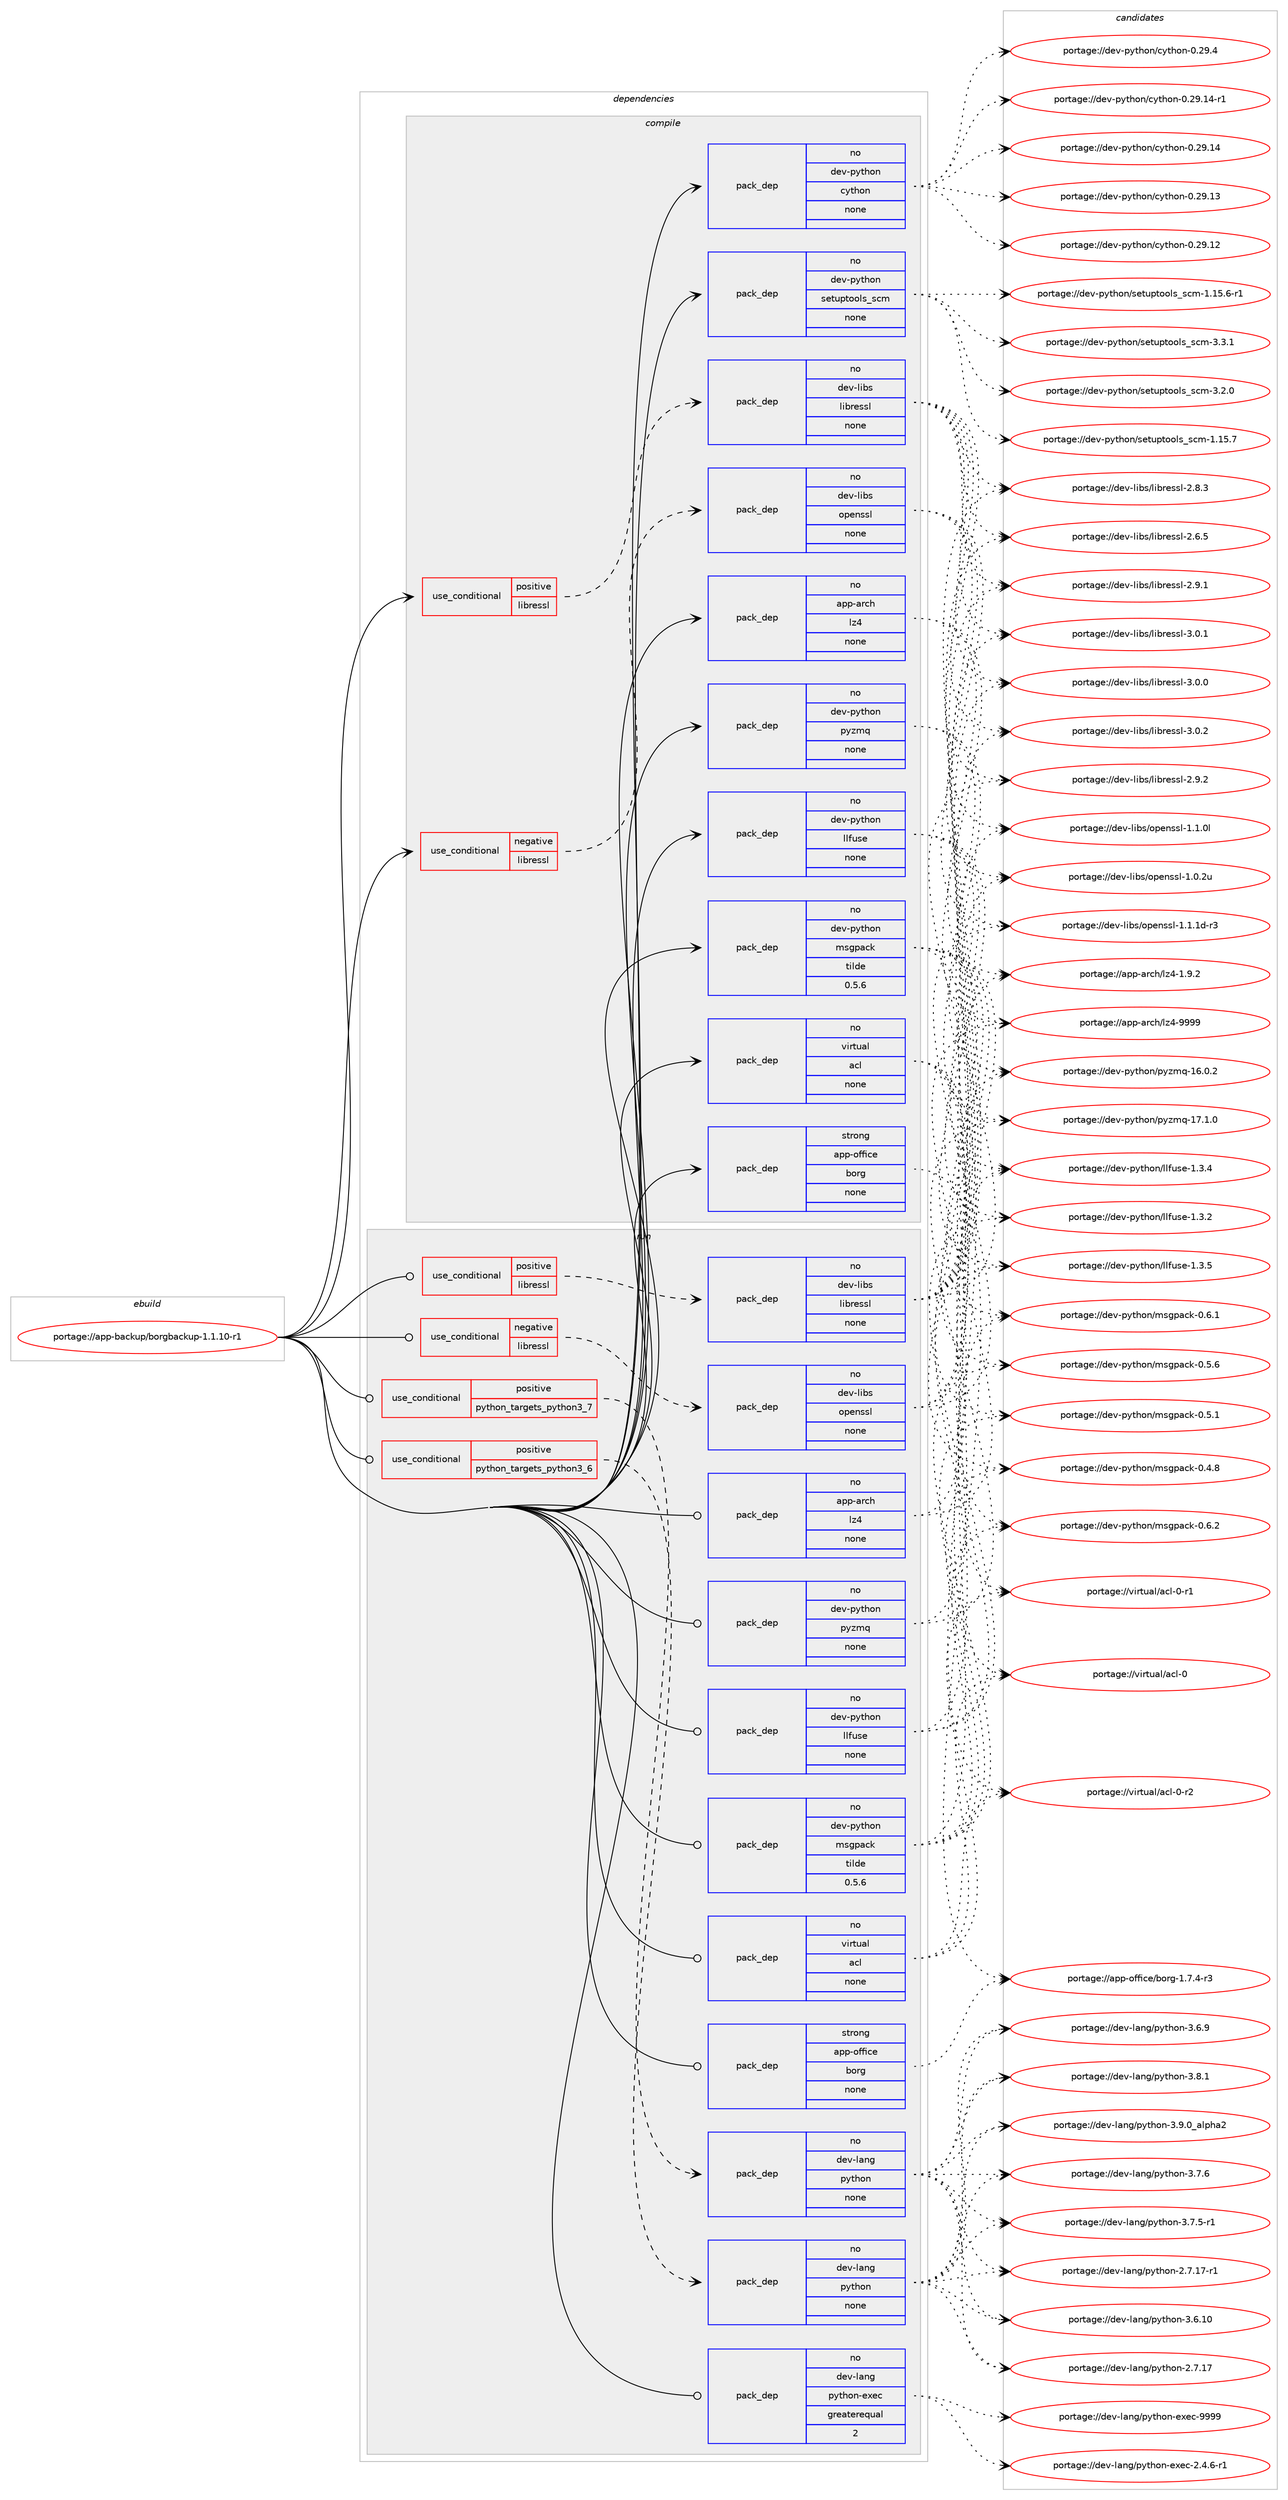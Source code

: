 digraph prolog {

# *************
# Graph options
# *************

newrank=true;
concentrate=true;
compound=true;
graph [rankdir=LR,fontname=Helvetica,fontsize=10,ranksep=1.5];#, ranksep=2.5, nodesep=0.2];
edge  [arrowhead=vee];
node  [fontname=Helvetica,fontsize=10];

# **********
# The ebuild
# **********

subgraph cluster_leftcol {
color=gray;
label=<<i>ebuild</i>>;
id [label="portage://app-backup/borgbackup-1.1.10-r1", color=red, width=4, href="../app-backup/borgbackup-1.1.10-r1.svg"];
}

# ****************
# The dependencies
# ****************

subgraph cluster_midcol {
color=gray;
label=<<i>dependencies</i>>;
subgraph cluster_compile {
fillcolor="#eeeeee";
style=filled;
label=<<i>compile</i>>;
subgraph cond152198 {
dependency646247 [label=<<TABLE BORDER="0" CELLBORDER="1" CELLSPACING="0" CELLPADDING="4"><TR><TD ROWSPAN="3" CELLPADDING="10">use_conditional</TD></TR><TR><TD>negative</TD></TR><TR><TD>libressl</TD></TR></TABLE>>, shape=none, color=red];
subgraph pack485454 {
dependency646248 [label=<<TABLE BORDER="0" CELLBORDER="1" CELLSPACING="0" CELLPADDING="4" WIDTH="220"><TR><TD ROWSPAN="6" CELLPADDING="30">pack_dep</TD></TR><TR><TD WIDTH="110">no</TD></TR><TR><TD>dev-libs</TD></TR><TR><TD>openssl</TD></TR><TR><TD>none</TD></TR><TR><TD></TD></TR></TABLE>>, shape=none, color=blue];
}
dependency646247:e -> dependency646248:w [weight=20,style="dashed",arrowhead="vee"];
}
id:e -> dependency646247:w [weight=20,style="solid",arrowhead="vee"];
subgraph cond152199 {
dependency646249 [label=<<TABLE BORDER="0" CELLBORDER="1" CELLSPACING="0" CELLPADDING="4"><TR><TD ROWSPAN="3" CELLPADDING="10">use_conditional</TD></TR><TR><TD>positive</TD></TR><TR><TD>libressl</TD></TR></TABLE>>, shape=none, color=red];
subgraph pack485455 {
dependency646250 [label=<<TABLE BORDER="0" CELLBORDER="1" CELLSPACING="0" CELLPADDING="4" WIDTH="220"><TR><TD ROWSPAN="6" CELLPADDING="30">pack_dep</TD></TR><TR><TD WIDTH="110">no</TD></TR><TR><TD>dev-libs</TD></TR><TR><TD>libressl</TD></TR><TR><TD>none</TD></TR><TR><TD></TD></TR></TABLE>>, shape=none, color=blue];
}
dependency646249:e -> dependency646250:w [weight=20,style="dashed",arrowhead="vee"];
}
id:e -> dependency646249:w [weight=20,style="solid",arrowhead="vee"];
subgraph pack485456 {
dependency646251 [label=<<TABLE BORDER="0" CELLBORDER="1" CELLSPACING="0" CELLPADDING="4" WIDTH="220"><TR><TD ROWSPAN="6" CELLPADDING="30">pack_dep</TD></TR><TR><TD WIDTH="110">no</TD></TR><TR><TD>app-arch</TD></TR><TR><TD>lz4</TD></TR><TR><TD>none</TD></TR><TR><TD></TD></TR></TABLE>>, shape=none, color=blue];
}
id:e -> dependency646251:w [weight=20,style="solid",arrowhead="vee"];
subgraph pack485457 {
dependency646252 [label=<<TABLE BORDER="0" CELLBORDER="1" CELLSPACING="0" CELLPADDING="4" WIDTH="220"><TR><TD ROWSPAN="6" CELLPADDING="30">pack_dep</TD></TR><TR><TD WIDTH="110">no</TD></TR><TR><TD>dev-python</TD></TR><TR><TD>cython</TD></TR><TR><TD>none</TD></TR><TR><TD></TD></TR></TABLE>>, shape=none, color=blue];
}
id:e -> dependency646252:w [weight=20,style="solid",arrowhead="vee"];
subgraph pack485458 {
dependency646253 [label=<<TABLE BORDER="0" CELLBORDER="1" CELLSPACING="0" CELLPADDING="4" WIDTH="220"><TR><TD ROWSPAN="6" CELLPADDING="30">pack_dep</TD></TR><TR><TD WIDTH="110">no</TD></TR><TR><TD>dev-python</TD></TR><TR><TD>llfuse</TD></TR><TR><TD>none</TD></TR><TR><TD></TD></TR></TABLE>>, shape=none, color=blue];
}
id:e -> dependency646253:w [weight=20,style="solid",arrowhead="vee"];
subgraph pack485459 {
dependency646254 [label=<<TABLE BORDER="0" CELLBORDER="1" CELLSPACING="0" CELLPADDING="4" WIDTH="220"><TR><TD ROWSPAN="6" CELLPADDING="30">pack_dep</TD></TR><TR><TD WIDTH="110">no</TD></TR><TR><TD>dev-python</TD></TR><TR><TD>msgpack</TD></TR><TR><TD>tilde</TD></TR><TR><TD>0.5.6</TD></TR></TABLE>>, shape=none, color=blue];
}
id:e -> dependency646254:w [weight=20,style="solid",arrowhead="vee"];
subgraph pack485460 {
dependency646255 [label=<<TABLE BORDER="0" CELLBORDER="1" CELLSPACING="0" CELLPADDING="4" WIDTH="220"><TR><TD ROWSPAN="6" CELLPADDING="30">pack_dep</TD></TR><TR><TD WIDTH="110">no</TD></TR><TR><TD>dev-python</TD></TR><TR><TD>pyzmq</TD></TR><TR><TD>none</TD></TR><TR><TD></TD></TR></TABLE>>, shape=none, color=blue];
}
id:e -> dependency646255:w [weight=20,style="solid",arrowhead="vee"];
subgraph pack485461 {
dependency646256 [label=<<TABLE BORDER="0" CELLBORDER="1" CELLSPACING="0" CELLPADDING="4" WIDTH="220"><TR><TD ROWSPAN="6" CELLPADDING="30">pack_dep</TD></TR><TR><TD WIDTH="110">no</TD></TR><TR><TD>dev-python</TD></TR><TR><TD>setuptools_scm</TD></TR><TR><TD>none</TD></TR><TR><TD></TD></TR></TABLE>>, shape=none, color=blue];
}
id:e -> dependency646256:w [weight=20,style="solid",arrowhead="vee"];
subgraph pack485462 {
dependency646257 [label=<<TABLE BORDER="0" CELLBORDER="1" CELLSPACING="0" CELLPADDING="4" WIDTH="220"><TR><TD ROWSPAN="6" CELLPADDING="30">pack_dep</TD></TR><TR><TD WIDTH="110">no</TD></TR><TR><TD>virtual</TD></TR><TR><TD>acl</TD></TR><TR><TD>none</TD></TR><TR><TD></TD></TR></TABLE>>, shape=none, color=blue];
}
id:e -> dependency646257:w [weight=20,style="solid",arrowhead="vee"];
subgraph pack485463 {
dependency646258 [label=<<TABLE BORDER="0" CELLBORDER="1" CELLSPACING="0" CELLPADDING="4" WIDTH="220"><TR><TD ROWSPAN="6" CELLPADDING="30">pack_dep</TD></TR><TR><TD WIDTH="110">strong</TD></TR><TR><TD>app-office</TD></TR><TR><TD>borg</TD></TR><TR><TD>none</TD></TR><TR><TD></TD></TR></TABLE>>, shape=none, color=blue];
}
id:e -> dependency646258:w [weight=20,style="solid",arrowhead="vee"];
}
subgraph cluster_compileandrun {
fillcolor="#eeeeee";
style=filled;
label=<<i>compile and run</i>>;
}
subgraph cluster_run {
fillcolor="#eeeeee";
style=filled;
label=<<i>run</i>>;
subgraph cond152200 {
dependency646259 [label=<<TABLE BORDER="0" CELLBORDER="1" CELLSPACING="0" CELLPADDING="4"><TR><TD ROWSPAN="3" CELLPADDING="10">use_conditional</TD></TR><TR><TD>negative</TD></TR><TR><TD>libressl</TD></TR></TABLE>>, shape=none, color=red];
subgraph pack485464 {
dependency646260 [label=<<TABLE BORDER="0" CELLBORDER="1" CELLSPACING="0" CELLPADDING="4" WIDTH="220"><TR><TD ROWSPAN="6" CELLPADDING="30">pack_dep</TD></TR><TR><TD WIDTH="110">no</TD></TR><TR><TD>dev-libs</TD></TR><TR><TD>openssl</TD></TR><TR><TD>none</TD></TR><TR><TD></TD></TR></TABLE>>, shape=none, color=blue];
}
dependency646259:e -> dependency646260:w [weight=20,style="dashed",arrowhead="vee"];
}
id:e -> dependency646259:w [weight=20,style="solid",arrowhead="odot"];
subgraph cond152201 {
dependency646261 [label=<<TABLE BORDER="0" CELLBORDER="1" CELLSPACING="0" CELLPADDING="4"><TR><TD ROWSPAN="3" CELLPADDING="10">use_conditional</TD></TR><TR><TD>positive</TD></TR><TR><TD>libressl</TD></TR></TABLE>>, shape=none, color=red];
subgraph pack485465 {
dependency646262 [label=<<TABLE BORDER="0" CELLBORDER="1" CELLSPACING="0" CELLPADDING="4" WIDTH="220"><TR><TD ROWSPAN="6" CELLPADDING="30">pack_dep</TD></TR><TR><TD WIDTH="110">no</TD></TR><TR><TD>dev-libs</TD></TR><TR><TD>libressl</TD></TR><TR><TD>none</TD></TR><TR><TD></TD></TR></TABLE>>, shape=none, color=blue];
}
dependency646261:e -> dependency646262:w [weight=20,style="dashed",arrowhead="vee"];
}
id:e -> dependency646261:w [weight=20,style="solid",arrowhead="odot"];
subgraph cond152202 {
dependency646263 [label=<<TABLE BORDER="0" CELLBORDER="1" CELLSPACING="0" CELLPADDING="4"><TR><TD ROWSPAN="3" CELLPADDING="10">use_conditional</TD></TR><TR><TD>positive</TD></TR><TR><TD>python_targets_python3_6</TD></TR></TABLE>>, shape=none, color=red];
subgraph pack485466 {
dependency646264 [label=<<TABLE BORDER="0" CELLBORDER="1" CELLSPACING="0" CELLPADDING="4" WIDTH="220"><TR><TD ROWSPAN="6" CELLPADDING="30">pack_dep</TD></TR><TR><TD WIDTH="110">no</TD></TR><TR><TD>dev-lang</TD></TR><TR><TD>python</TD></TR><TR><TD>none</TD></TR><TR><TD></TD></TR></TABLE>>, shape=none, color=blue];
}
dependency646263:e -> dependency646264:w [weight=20,style="dashed",arrowhead="vee"];
}
id:e -> dependency646263:w [weight=20,style="solid",arrowhead="odot"];
subgraph cond152203 {
dependency646265 [label=<<TABLE BORDER="0" CELLBORDER="1" CELLSPACING="0" CELLPADDING="4"><TR><TD ROWSPAN="3" CELLPADDING="10">use_conditional</TD></TR><TR><TD>positive</TD></TR><TR><TD>python_targets_python3_7</TD></TR></TABLE>>, shape=none, color=red];
subgraph pack485467 {
dependency646266 [label=<<TABLE BORDER="0" CELLBORDER="1" CELLSPACING="0" CELLPADDING="4" WIDTH="220"><TR><TD ROWSPAN="6" CELLPADDING="30">pack_dep</TD></TR><TR><TD WIDTH="110">no</TD></TR><TR><TD>dev-lang</TD></TR><TR><TD>python</TD></TR><TR><TD>none</TD></TR><TR><TD></TD></TR></TABLE>>, shape=none, color=blue];
}
dependency646265:e -> dependency646266:w [weight=20,style="dashed",arrowhead="vee"];
}
id:e -> dependency646265:w [weight=20,style="solid",arrowhead="odot"];
subgraph pack485468 {
dependency646267 [label=<<TABLE BORDER="0" CELLBORDER="1" CELLSPACING="0" CELLPADDING="4" WIDTH="220"><TR><TD ROWSPAN="6" CELLPADDING="30">pack_dep</TD></TR><TR><TD WIDTH="110">no</TD></TR><TR><TD>app-arch</TD></TR><TR><TD>lz4</TD></TR><TR><TD>none</TD></TR><TR><TD></TD></TR></TABLE>>, shape=none, color=blue];
}
id:e -> dependency646267:w [weight=20,style="solid",arrowhead="odot"];
subgraph pack485469 {
dependency646268 [label=<<TABLE BORDER="0" CELLBORDER="1" CELLSPACING="0" CELLPADDING="4" WIDTH="220"><TR><TD ROWSPAN="6" CELLPADDING="30">pack_dep</TD></TR><TR><TD WIDTH="110">no</TD></TR><TR><TD>dev-lang</TD></TR><TR><TD>python-exec</TD></TR><TR><TD>greaterequal</TD></TR><TR><TD>2</TD></TR></TABLE>>, shape=none, color=blue];
}
id:e -> dependency646268:w [weight=20,style="solid",arrowhead="odot"];
subgraph pack485470 {
dependency646269 [label=<<TABLE BORDER="0" CELLBORDER="1" CELLSPACING="0" CELLPADDING="4" WIDTH="220"><TR><TD ROWSPAN="6" CELLPADDING="30">pack_dep</TD></TR><TR><TD WIDTH="110">no</TD></TR><TR><TD>dev-python</TD></TR><TR><TD>llfuse</TD></TR><TR><TD>none</TD></TR><TR><TD></TD></TR></TABLE>>, shape=none, color=blue];
}
id:e -> dependency646269:w [weight=20,style="solid",arrowhead="odot"];
subgraph pack485471 {
dependency646270 [label=<<TABLE BORDER="0" CELLBORDER="1" CELLSPACING="0" CELLPADDING="4" WIDTH="220"><TR><TD ROWSPAN="6" CELLPADDING="30">pack_dep</TD></TR><TR><TD WIDTH="110">no</TD></TR><TR><TD>dev-python</TD></TR><TR><TD>msgpack</TD></TR><TR><TD>tilde</TD></TR><TR><TD>0.5.6</TD></TR></TABLE>>, shape=none, color=blue];
}
id:e -> dependency646270:w [weight=20,style="solid",arrowhead="odot"];
subgraph pack485472 {
dependency646271 [label=<<TABLE BORDER="0" CELLBORDER="1" CELLSPACING="0" CELLPADDING="4" WIDTH="220"><TR><TD ROWSPAN="6" CELLPADDING="30">pack_dep</TD></TR><TR><TD WIDTH="110">no</TD></TR><TR><TD>dev-python</TD></TR><TR><TD>pyzmq</TD></TR><TR><TD>none</TD></TR><TR><TD></TD></TR></TABLE>>, shape=none, color=blue];
}
id:e -> dependency646271:w [weight=20,style="solid",arrowhead="odot"];
subgraph pack485473 {
dependency646272 [label=<<TABLE BORDER="0" CELLBORDER="1" CELLSPACING="0" CELLPADDING="4" WIDTH="220"><TR><TD ROWSPAN="6" CELLPADDING="30">pack_dep</TD></TR><TR><TD WIDTH="110">no</TD></TR><TR><TD>virtual</TD></TR><TR><TD>acl</TD></TR><TR><TD>none</TD></TR><TR><TD></TD></TR></TABLE>>, shape=none, color=blue];
}
id:e -> dependency646272:w [weight=20,style="solid",arrowhead="odot"];
subgraph pack485474 {
dependency646273 [label=<<TABLE BORDER="0" CELLBORDER="1" CELLSPACING="0" CELLPADDING="4" WIDTH="220"><TR><TD ROWSPAN="6" CELLPADDING="30">pack_dep</TD></TR><TR><TD WIDTH="110">strong</TD></TR><TR><TD>app-office</TD></TR><TR><TD>borg</TD></TR><TR><TD>none</TD></TR><TR><TD></TD></TR></TABLE>>, shape=none, color=blue];
}
id:e -> dependency646273:w [weight=20,style="solid",arrowhead="odot"];
}
}

# **************
# The candidates
# **************

subgraph cluster_choices {
rank=same;
color=gray;
label=<<i>candidates</i>>;

subgraph choice485454 {
color=black;
nodesep=1;
choice1001011184510810598115471111121011101151151084549464946491004511451 [label="portage://dev-libs/openssl-1.1.1d-r3", color=red, width=4,href="../dev-libs/openssl-1.1.1d-r3.svg"];
choice100101118451081059811547111112101110115115108454946494648108 [label="portage://dev-libs/openssl-1.1.0l", color=red, width=4,href="../dev-libs/openssl-1.1.0l.svg"];
choice100101118451081059811547111112101110115115108454946484650117 [label="portage://dev-libs/openssl-1.0.2u", color=red, width=4,href="../dev-libs/openssl-1.0.2u.svg"];
dependency646248:e -> choice1001011184510810598115471111121011101151151084549464946491004511451:w [style=dotted,weight="100"];
dependency646248:e -> choice100101118451081059811547111112101110115115108454946494648108:w [style=dotted,weight="100"];
dependency646248:e -> choice100101118451081059811547111112101110115115108454946484650117:w [style=dotted,weight="100"];
}
subgraph choice485455 {
color=black;
nodesep=1;
choice10010111845108105981154710810598114101115115108455146484650 [label="portage://dev-libs/libressl-3.0.2", color=red, width=4,href="../dev-libs/libressl-3.0.2.svg"];
choice10010111845108105981154710810598114101115115108455146484649 [label="portage://dev-libs/libressl-3.0.1", color=red, width=4,href="../dev-libs/libressl-3.0.1.svg"];
choice10010111845108105981154710810598114101115115108455146484648 [label="portage://dev-libs/libressl-3.0.0", color=red, width=4,href="../dev-libs/libressl-3.0.0.svg"];
choice10010111845108105981154710810598114101115115108455046574650 [label="portage://dev-libs/libressl-2.9.2", color=red, width=4,href="../dev-libs/libressl-2.9.2.svg"];
choice10010111845108105981154710810598114101115115108455046574649 [label="portage://dev-libs/libressl-2.9.1", color=red, width=4,href="../dev-libs/libressl-2.9.1.svg"];
choice10010111845108105981154710810598114101115115108455046564651 [label="portage://dev-libs/libressl-2.8.3", color=red, width=4,href="../dev-libs/libressl-2.8.3.svg"];
choice10010111845108105981154710810598114101115115108455046544653 [label="portage://dev-libs/libressl-2.6.5", color=red, width=4,href="../dev-libs/libressl-2.6.5.svg"];
dependency646250:e -> choice10010111845108105981154710810598114101115115108455146484650:w [style=dotted,weight="100"];
dependency646250:e -> choice10010111845108105981154710810598114101115115108455146484649:w [style=dotted,weight="100"];
dependency646250:e -> choice10010111845108105981154710810598114101115115108455146484648:w [style=dotted,weight="100"];
dependency646250:e -> choice10010111845108105981154710810598114101115115108455046574650:w [style=dotted,weight="100"];
dependency646250:e -> choice10010111845108105981154710810598114101115115108455046574649:w [style=dotted,weight="100"];
dependency646250:e -> choice10010111845108105981154710810598114101115115108455046564651:w [style=dotted,weight="100"];
dependency646250:e -> choice10010111845108105981154710810598114101115115108455046544653:w [style=dotted,weight="100"];
}
subgraph choice485456 {
color=black;
nodesep=1;
choice9711211245971149910447108122524557575757 [label="portage://app-arch/lz4-9999", color=red, width=4,href="../app-arch/lz4-9999.svg"];
choice971121124597114991044710812252454946574650 [label="portage://app-arch/lz4-1.9.2", color=red, width=4,href="../app-arch/lz4-1.9.2.svg"];
dependency646251:e -> choice9711211245971149910447108122524557575757:w [style=dotted,weight="100"];
dependency646251:e -> choice971121124597114991044710812252454946574650:w [style=dotted,weight="100"];
}
subgraph choice485457 {
color=black;
nodesep=1;
choice10010111845112121116104111110479912111610411111045484650574652 [label="portage://dev-python/cython-0.29.4", color=red, width=4,href="../dev-python/cython-0.29.4.svg"];
choice10010111845112121116104111110479912111610411111045484650574649524511449 [label="portage://dev-python/cython-0.29.14-r1", color=red, width=4,href="../dev-python/cython-0.29.14-r1.svg"];
choice1001011184511212111610411111047991211161041111104548465057464952 [label="portage://dev-python/cython-0.29.14", color=red, width=4,href="../dev-python/cython-0.29.14.svg"];
choice1001011184511212111610411111047991211161041111104548465057464951 [label="portage://dev-python/cython-0.29.13", color=red, width=4,href="../dev-python/cython-0.29.13.svg"];
choice1001011184511212111610411111047991211161041111104548465057464950 [label="portage://dev-python/cython-0.29.12", color=red, width=4,href="../dev-python/cython-0.29.12.svg"];
dependency646252:e -> choice10010111845112121116104111110479912111610411111045484650574652:w [style=dotted,weight="100"];
dependency646252:e -> choice10010111845112121116104111110479912111610411111045484650574649524511449:w [style=dotted,weight="100"];
dependency646252:e -> choice1001011184511212111610411111047991211161041111104548465057464952:w [style=dotted,weight="100"];
dependency646252:e -> choice1001011184511212111610411111047991211161041111104548465057464951:w [style=dotted,weight="100"];
dependency646252:e -> choice1001011184511212111610411111047991211161041111104548465057464950:w [style=dotted,weight="100"];
}
subgraph choice485458 {
color=black;
nodesep=1;
choice1001011184511212111610411111047108108102117115101454946514653 [label="portage://dev-python/llfuse-1.3.5", color=red, width=4,href="../dev-python/llfuse-1.3.5.svg"];
choice1001011184511212111610411111047108108102117115101454946514652 [label="portage://dev-python/llfuse-1.3.4", color=red, width=4,href="../dev-python/llfuse-1.3.4.svg"];
choice1001011184511212111610411111047108108102117115101454946514650 [label="portage://dev-python/llfuse-1.3.2", color=red, width=4,href="../dev-python/llfuse-1.3.2.svg"];
dependency646253:e -> choice1001011184511212111610411111047108108102117115101454946514653:w [style=dotted,weight="100"];
dependency646253:e -> choice1001011184511212111610411111047108108102117115101454946514652:w [style=dotted,weight="100"];
dependency646253:e -> choice1001011184511212111610411111047108108102117115101454946514650:w [style=dotted,weight="100"];
}
subgraph choice485459 {
color=black;
nodesep=1;
choice10010111845112121116104111110471091151031129799107454846544650 [label="portage://dev-python/msgpack-0.6.2", color=red, width=4,href="../dev-python/msgpack-0.6.2.svg"];
choice10010111845112121116104111110471091151031129799107454846544649 [label="portage://dev-python/msgpack-0.6.1", color=red, width=4,href="../dev-python/msgpack-0.6.1.svg"];
choice10010111845112121116104111110471091151031129799107454846534654 [label="portage://dev-python/msgpack-0.5.6", color=red, width=4,href="../dev-python/msgpack-0.5.6.svg"];
choice10010111845112121116104111110471091151031129799107454846534649 [label="portage://dev-python/msgpack-0.5.1", color=red, width=4,href="../dev-python/msgpack-0.5.1.svg"];
choice10010111845112121116104111110471091151031129799107454846524656 [label="portage://dev-python/msgpack-0.4.8", color=red, width=4,href="../dev-python/msgpack-0.4.8.svg"];
dependency646254:e -> choice10010111845112121116104111110471091151031129799107454846544650:w [style=dotted,weight="100"];
dependency646254:e -> choice10010111845112121116104111110471091151031129799107454846544649:w [style=dotted,weight="100"];
dependency646254:e -> choice10010111845112121116104111110471091151031129799107454846534654:w [style=dotted,weight="100"];
dependency646254:e -> choice10010111845112121116104111110471091151031129799107454846534649:w [style=dotted,weight="100"];
dependency646254:e -> choice10010111845112121116104111110471091151031129799107454846524656:w [style=dotted,weight="100"];
}
subgraph choice485460 {
color=black;
nodesep=1;
choice100101118451121211161041111104711212112210911345495546494648 [label="portage://dev-python/pyzmq-17.1.0", color=red, width=4,href="../dev-python/pyzmq-17.1.0.svg"];
choice100101118451121211161041111104711212112210911345495446484650 [label="portage://dev-python/pyzmq-16.0.2", color=red, width=4,href="../dev-python/pyzmq-16.0.2.svg"];
dependency646255:e -> choice100101118451121211161041111104711212112210911345495546494648:w [style=dotted,weight="100"];
dependency646255:e -> choice100101118451121211161041111104711212112210911345495446484650:w [style=dotted,weight="100"];
}
subgraph choice485461 {
color=black;
nodesep=1;
choice10010111845112121116104111110471151011161171121161111111081159511599109455146514649 [label="portage://dev-python/setuptools_scm-3.3.1", color=red, width=4,href="../dev-python/setuptools_scm-3.3.1.svg"];
choice10010111845112121116104111110471151011161171121161111111081159511599109455146504648 [label="portage://dev-python/setuptools_scm-3.2.0", color=red, width=4,href="../dev-python/setuptools_scm-3.2.0.svg"];
choice1001011184511212111610411111047115101116117112116111111108115951159910945494649534655 [label="portage://dev-python/setuptools_scm-1.15.7", color=red, width=4,href="../dev-python/setuptools_scm-1.15.7.svg"];
choice10010111845112121116104111110471151011161171121161111111081159511599109454946495346544511449 [label="portage://dev-python/setuptools_scm-1.15.6-r1", color=red, width=4,href="../dev-python/setuptools_scm-1.15.6-r1.svg"];
dependency646256:e -> choice10010111845112121116104111110471151011161171121161111111081159511599109455146514649:w [style=dotted,weight="100"];
dependency646256:e -> choice10010111845112121116104111110471151011161171121161111111081159511599109455146504648:w [style=dotted,weight="100"];
dependency646256:e -> choice1001011184511212111610411111047115101116117112116111111108115951159910945494649534655:w [style=dotted,weight="100"];
dependency646256:e -> choice10010111845112121116104111110471151011161171121161111111081159511599109454946495346544511449:w [style=dotted,weight="100"];
}
subgraph choice485462 {
color=black;
nodesep=1;
choice1181051141161179710847979910845484511450 [label="portage://virtual/acl-0-r2", color=red, width=4,href="../virtual/acl-0-r2.svg"];
choice1181051141161179710847979910845484511449 [label="portage://virtual/acl-0-r1", color=red, width=4,href="../virtual/acl-0-r1.svg"];
choice118105114116117971084797991084548 [label="portage://virtual/acl-0", color=red, width=4,href="../virtual/acl-0.svg"];
dependency646257:e -> choice1181051141161179710847979910845484511450:w [style=dotted,weight="100"];
dependency646257:e -> choice1181051141161179710847979910845484511449:w [style=dotted,weight="100"];
dependency646257:e -> choice118105114116117971084797991084548:w [style=dotted,weight="100"];
}
subgraph choice485463 {
color=black;
nodesep=1;
choice97112112451111021021059910147981111141034549465546524511451 [label="portage://app-office/borg-1.7.4-r3", color=red, width=4,href="../app-office/borg-1.7.4-r3.svg"];
dependency646258:e -> choice97112112451111021021059910147981111141034549465546524511451:w [style=dotted,weight="100"];
}
subgraph choice485464 {
color=black;
nodesep=1;
choice1001011184510810598115471111121011101151151084549464946491004511451 [label="portage://dev-libs/openssl-1.1.1d-r3", color=red, width=4,href="../dev-libs/openssl-1.1.1d-r3.svg"];
choice100101118451081059811547111112101110115115108454946494648108 [label="portage://dev-libs/openssl-1.1.0l", color=red, width=4,href="../dev-libs/openssl-1.1.0l.svg"];
choice100101118451081059811547111112101110115115108454946484650117 [label="portage://dev-libs/openssl-1.0.2u", color=red, width=4,href="../dev-libs/openssl-1.0.2u.svg"];
dependency646260:e -> choice1001011184510810598115471111121011101151151084549464946491004511451:w [style=dotted,weight="100"];
dependency646260:e -> choice100101118451081059811547111112101110115115108454946494648108:w [style=dotted,weight="100"];
dependency646260:e -> choice100101118451081059811547111112101110115115108454946484650117:w [style=dotted,weight="100"];
}
subgraph choice485465 {
color=black;
nodesep=1;
choice10010111845108105981154710810598114101115115108455146484650 [label="portage://dev-libs/libressl-3.0.2", color=red, width=4,href="../dev-libs/libressl-3.0.2.svg"];
choice10010111845108105981154710810598114101115115108455146484649 [label="portage://dev-libs/libressl-3.0.1", color=red, width=4,href="../dev-libs/libressl-3.0.1.svg"];
choice10010111845108105981154710810598114101115115108455146484648 [label="portage://dev-libs/libressl-3.0.0", color=red, width=4,href="../dev-libs/libressl-3.0.0.svg"];
choice10010111845108105981154710810598114101115115108455046574650 [label="portage://dev-libs/libressl-2.9.2", color=red, width=4,href="../dev-libs/libressl-2.9.2.svg"];
choice10010111845108105981154710810598114101115115108455046574649 [label="portage://dev-libs/libressl-2.9.1", color=red, width=4,href="../dev-libs/libressl-2.9.1.svg"];
choice10010111845108105981154710810598114101115115108455046564651 [label="portage://dev-libs/libressl-2.8.3", color=red, width=4,href="../dev-libs/libressl-2.8.3.svg"];
choice10010111845108105981154710810598114101115115108455046544653 [label="portage://dev-libs/libressl-2.6.5", color=red, width=4,href="../dev-libs/libressl-2.6.5.svg"];
dependency646262:e -> choice10010111845108105981154710810598114101115115108455146484650:w [style=dotted,weight="100"];
dependency646262:e -> choice10010111845108105981154710810598114101115115108455146484649:w [style=dotted,weight="100"];
dependency646262:e -> choice10010111845108105981154710810598114101115115108455146484648:w [style=dotted,weight="100"];
dependency646262:e -> choice10010111845108105981154710810598114101115115108455046574650:w [style=dotted,weight="100"];
dependency646262:e -> choice10010111845108105981154710810598114101115115108455046574649:w [style=dotted,weight="100"];
dependency646262:e -> choice10010111845108105981154710810598114101115115108455046564651:w [style=dotted,weight="100"];
dependency646262:e -> choice10010111845108105981154710810598114101115115108455046544653:w [style=dotted,weight="100"];
}
subgraph choice485466 {
color=black;
nodesep=1;
choice10010111845108971101034711212111610411111045514657464895971081121049750 [label="portage://dev-lang/python-3.9.0_alpha2", color=red, width=4,href="../dev-lang/python-3.9.0_alpha2.svg"];
choice100101118451089711010347112121116104111110455146564649 [label="portage://dev-lang/python-3.8.1", color=red, width=4,href="../dev-lang/python-3.8.1.svg"];
choice100101118451089711010347112121116104111110455146554654 [label="portage://dev-lang/python-3.7.6", color=red, width=4,href="../dev-lang/python-3.7.6.svg"];
choice1001011184510897110103471121211161041111104551465546534511449 [label="portage://dev-lang/python-3.7.5-r1", color=red, width=4,href="../dev-lang/python-3.7.5-r1.svg"];
choice100101118451089711010347112121116104111110455146544657 [label="portage://dev-lang/python-3.6.9", color=red, width=4,href="../dev-lang/python-3.6.9.svg"];
choice10010111845108971101034711212111610411111045514654464948 [label="portage://dev-lang/python-3.6.10", color=red, width=4,href="../dev-lang/python-3.6.10.svg"];
choice100101118451089711010347112121116104111110455046554649554511449 [label="portage://dev-lang/python-2.7.17-r1", color=red, width=4,href="../dev-lang/python-2.7.17-r1.svg"];
choice10010111845108971101034711212111610411111045504655464955 [label="portage://dev-lang/python-2.7.17", color=red, width=4,href="../dev-lang/python-2.7.17.svg"];
dependency646264:e -> choice10010111845108971101034711212111610411111045514657464895971081121049750:w [style=dotted,weight="100"];
dependency646264:e -> choice100101118451089711010347112121116104111110455146564649:w [style=dotted,weight="100"];
dependency646264:e -> choice100101118451089711010347112121116104111110455146554654:w [style=dotted,weight="100"];
dependency646264:e -> choice1001011184510897110103471121211161041111104551465546534511449:w [style=dotted,weight="100"];
dependency646264:e -> choice100101118451089711010347112121116104111110455146544657:w [style=dotted,weight="100"];
dependency646264:e -> choice10010111845108971101034711212111610411111045514654464948:w [style=dotted,weight="100"];
dependency646264:e -> choice100101118451089711010347112121116104111110455046554649554511449:w [style=dotted,weight="100"];
dependency646264:e -> choice10010111845108971101034711212111610411111045504655464955:w [style=dotted,weight="100"];
}
subgraph choice485467 {
color=black;
nodesep=1;
choice10010111845108971101034711212111610411111045514657464895971081121049750 [label="portage://dev-lang/python-3.9.0_alpha2", color=red, width=4,href="../dev-lang/python-3.9.0_alpha2.svg"];
choice100101118451089711010347112121116104111110455146564649 [label="portage://dev-lang/python-3.8.1", color=red, width=4,href="../dev-lang/python-3.8.1.svg"];
choice100101118451089711010347112121116104111110455146554654 [label="portage://dev-lang/python-3.7.6", color=red, width=4,href="../dev-lang/python-3.7.6.svg"];
choice1001011184510897110103471121211161041111104551465546534511449 [label="portage://dev-lang/python-3.7.5-r1", color=red, width=4,href="../dev-lang/python-3.7.5-r1.svg"];
choice100101118451089711010347112121116104111110455146544657 [label="portage://dev-lang/python-3.6.9", color=red, width=4,href="../dev-lang/python-3.6.9.svg"];
choice10010111845108971101034711212111610411111045514654464948 [label="portage://dev-lang/python-3.6.10", color=red, width=4,href="../dev-lang/python-3.6.10.svg"];
choice100101118451089711010347112121116104111110455046554649554511449 [label="portage://dev-lang/python-2.7.17-r1", color=red, width=4,href="../dev-lang/python-2.7.17-r1.svg"];
choice10010111845108971101034711212111610411111045504655464955 [label="portage://dev-lang/python-2.7.17", color=red, width=4,href="../dev-lang/python-2.7.17.svg"];
dependency646266:e -> choice10010111845108971101034711212111610411111045514657464895971081121049750:w [style=dotted,weight="100"];
dependency646266:e -> choice100101118451089711010347112121116104111110455146564649:w [style=dotted,weight="100"];
dependency646266:e -> choice100101118451089711010347112121116104111110455146554654:w [style=dotted,weight="100"];
dependency646266:e -> choice1001011184510897110103471121211161041111104551465546534511449:w [style=dotted,weight="100"];
dependency646266:e -> choice100101118451089711010347112121116104111110455146544657:w [style=dotted,weight="100"];
dependency646266:e -> choice10010111845108971101034711212111610411111045514654464948:w [style=dotted,weight="100"];
dependency646266:e -> choice100101118451089711010347112121116104111110455046554649554511449:w [style=dotted,weight="100"];
dependency646266:e -> choice10010111845108971101034711212111610411111045504655464955:w [style=dotted,weight="100"];
}
subgraph choice485468 {
color=black;
nodesep=1;
choice9711211245971149910447108122524557575757 [label="portage://app-arch/lz4-9999", color=red, width=4,href="../app-arch/lz4-9999.svg"];
choice971121124597114991044710812252454946574650 [label="portage://app-arch/lz4-1.9.2", color=red, width=4,href="../app-arch/lz4-1.9.2.svg"];
dependency646267:e -> choice9711211245971149910447108122524557575757:w [style=dotted,weight="100"];
dependency646267:e -> choice971121124597114991044710812252454946574650:w [style=dotted,weight="100"];
}
subgraph choice485469 {
color=black;
nodesep=1;
choice10010111845108971101034711212111610411111045101120101994557575757 [label="portage://dev-lang/python-exec-9999", color=red, width=4,href="../dev-lang/python-exec-9999.svg"];
choice10010111845108971101034711212111610411111045101120101994550465246544511449 [label="portage://dev-lang/python-exec-2.4.6-r1", color=red, width=4,href="../dev-lang/python-exec-2.4.6-r1.svg"];
dependency646268:e -> choice10010111845108971101034711212111610411111045101120101994557575757:w [style=dotted,weight="100"];
dependency646268:e -> choice10010111845108971101034711212111610411111045101120101994550465246544511449:w [style=dotted,weight="100"];
}
subgraph choice485470 {
color=black;
nodesep=1;
choice1001011184511212111610411111047108108102117115101454946514653 [label="portage://dev-python/llfuse-1.3.5", color=red, width=4,href="../dev-python/llfuse-1.3.5.svg"];
choice1001011184511212111610411111047108108102117115101454946514652 [label="portage://dev-python/llfuse-1.3.4", color=red, width=4,href="../dev-python/llfuse-1.3.4.svg"];
choice1001011184511212111610411111047108108102117115101454946514650 [label="portage://dev-python/llfuse-1.3.2", color=red, width=4,href="../dev-python/llfuse-1.3.2.svg"];
dependency646269:e -> choice1001011184511212111610411111047108108102117115101454946514653:w [style=dotted,weight="100"];
dependency646269:e -> choice1001011184511212111610411111047108108102117115101454946514652:w [style=dotted,weight="100"];
dependency646269:e -> choice1001011184511212111610411111047108108102117115101454946514650:w [style=dotted,weight="100"];
}
subgraph choice485471 {
color=black;
nodesep=1;
choice10010111845112121116104111110471091151031129799107454846544650 [label="portage://dev-python/msgpack-0.6.2", color=red, width=4,href="../dev-python/msgpack-0.6.2.svg"];
choice10010111845112121116104111110471091151031129799107454846544649 [label="portage://dev-python/msgpack-0.6.1", color=red, width=4,href="../dev-python/msgpack-0.6.1.svg"];
choice10010111845112121116104111110471091151031129799107454846534654 [label="portage://dev-python/msgpack-0.5.6", color=red, width=4,href="../dev-python/msgpack-0.5.6.svg"];
choice10010111845112121116104111110471091151031129799107454846534649 [label="portage://dev-python/msgpack-0.5.1", color=red, width=4,href="../dev-python/msgpack-0.5.1.svg"];
choice10010111845112121116104111110471091151031129799107454846524656 [label="portage://dev-python/msgpack-0.4.8", color=red, width=4,href="../dev-python/msgpack-0.4.8.svg"];
dependency646270:e -> choice10010111845112121116104111110471091151031129799107454846544650:w [style=dotted,weight="100"];
dependency646270:e -> choice10010111845112121116104111110471091151031129799107454846544649:w [style=dotted,weight="100"];
dependency646270:e -> choice10010111845112121116104111110471091151031129799107454846534654:w [style=dotted,weight="100"];
dependency646270:e -> choice10010111845112121116104111110471091151031129799107454846534649:w [style=dotted,weight="100"];
dependency646270:e -> choice10010111845112121116104111110471091151031129799107454846524656:w [style=dotted,weight="100"];
}
subgraph choice485472 {
color=black;
nodesep=1;
choice100101118451121211161041111104711212112210911345495546494648 [label="portage://dev-python/pyzmq-17.1.0", color=red, width=4,href="../dev-python/pyzmq-17.1.0.svg"];
choice100101118451121211161041111104711212112210911345495446484650 [label="portage://dev-python/pyzmq-16.0.2", color=red, width=4,href="../dev-python/pyzmq-16.0.2.svg"];
dependency646271:e -> choice100101118451121211161041111104711212112210911345495546494648:w [style=dotted,weight="100"];
dependency646271:e -> choice100101118451121211161041111104711212112210911345495446484650:w [style=dotted,weight="100"];
}
subgraph choice485473 {
color=black;
nodesep=1;
choice1181051141161179710847979910845484511450 [label="portage://virtual/acl-0-r2", color=red, width=4,href="../virtual/acl-0-r2.svg"];
choice1181051141161179710847979910845484511449 [label="portage://virtual/acl-0-r1", color=red, width=4,href="../virtual/acl-0-r1.svg"];
choice118105114116117971084797991084548 [label="portage://virtual/acl-0", color=red, width=4,href="../virtual/acl-0.svg"];
dependency646272:e -> choice1181051141161179710847979910845484511450:w [style=dotted,weight="100"];
dependency646272:e -> choice1181051141161179710847979910845484511449:w [style=dotted,weight="100"];
dependency646272:e -> choice118105114116117971084797991084548:w [style=dotted,weight="100"];
}
subgraph choice485474 {
color=black;
nodesep=1;
choice97112112451111021021059910147981111141034549465546524511451 [label="portage://app-office/borg-1.7.4-r3", color=red, width=4,href="../app-office/borg-1.7.4-r3.svg"];
dependency646273:e -> choice97112112451111021021059910147981111141034549465546524511451:w [style=dotted,weight="100"];
}
}

}
